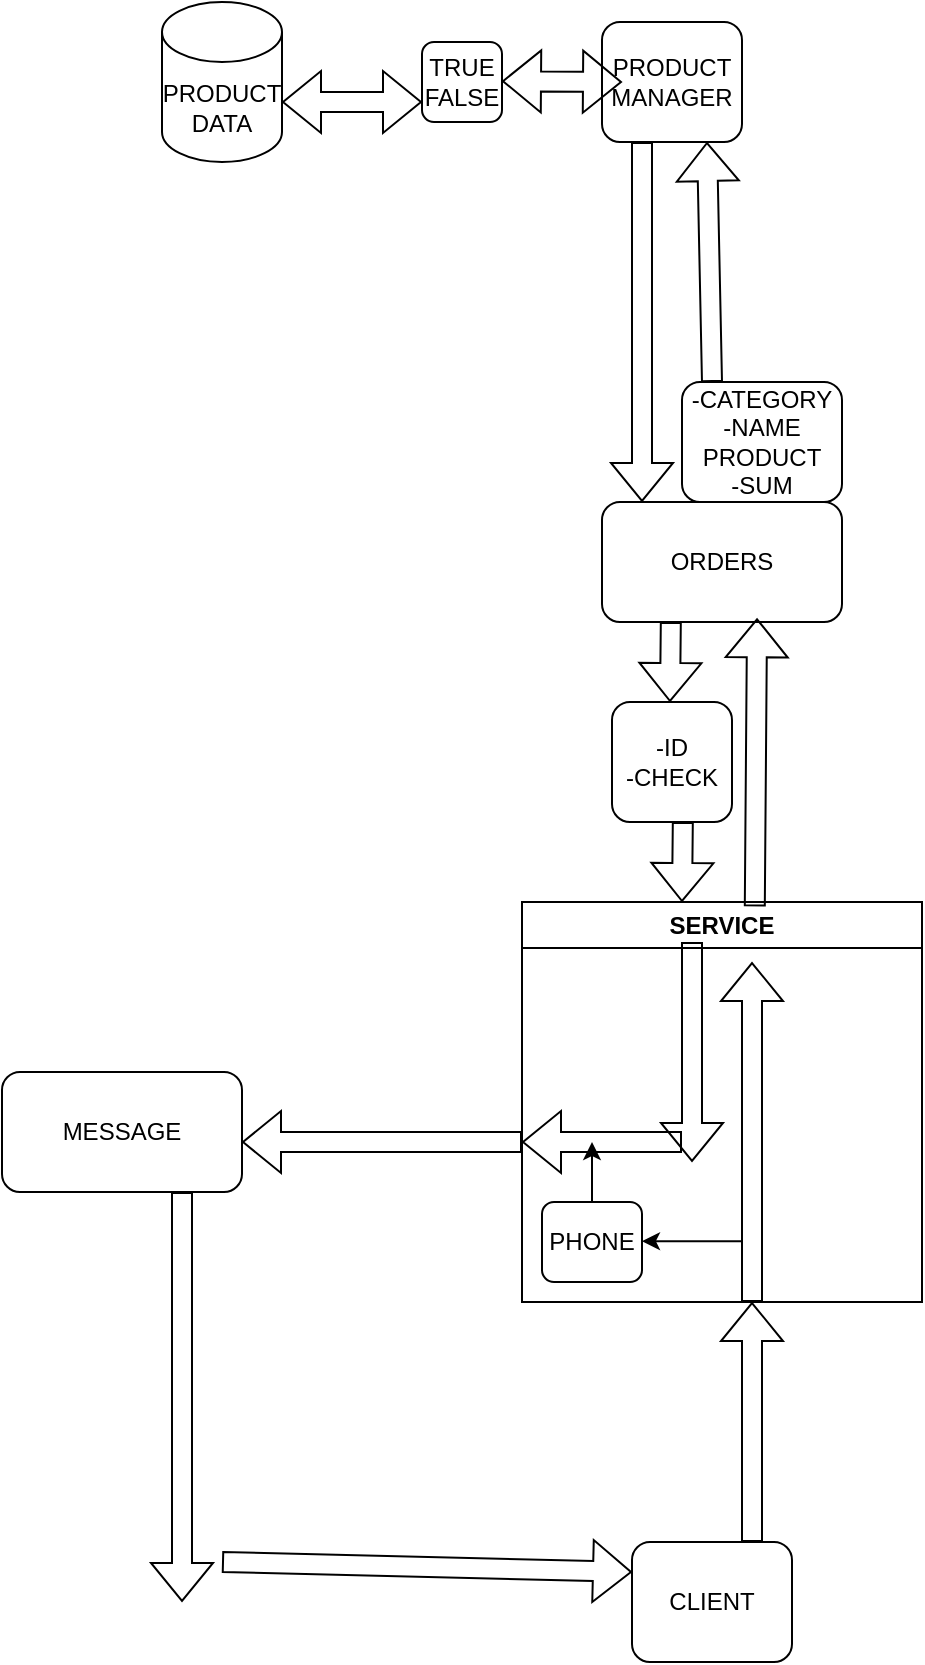<mxfile version="24.2.1" type="github">
  <diagram name="Страница — 1" id="QW4c46FoWPEvZzp0OGLk">
    <mxGraphModel dx="2073" dy="687" grid="1" gridSize="10" guides="1" tooltips="1" connect="1" arrows="1" fold="1" page="1" pageScale="1" pageWidth="827" pageHeight="1169" math="0" shadow="0">
      <root>
        <mxCell id="0" />
        <mxCell id="1" parent="0" />
        <mxCell id="4b4riIWPSLHSRYh8Ou8V-2" value="PRODUCT&lt;div&gt;DATA&lt;/div&gt;" style="shape=cylinder3;whiteSpace=wrap;html=1;boundedLbl=1;backgroundOutline=1;size=15;" vertex="1" parent="1">
          <mxGeometry x="20" y="20" width="60" height="80" as="geometry" />
        </mxCell>
        <mxCell id="4b4riIWPSLHSRYh8Ou8V-3" value="PRODUCT MANAGER" style="rounded=1;whiteSpace=wrap;html=1;" vertex="1" parent="1">
          <mxGeometry x="240" y="30" width="70" height="60" as="geometry" />
        </mxCell>
        <mxCell id="4b4riIWPSLHSRYh8Ou8V-4" value="CLIENT" style="rounded=1;whiteSpace=wrap;html=1;" vertex="1" parent="1">
          <mxGeometry x="255" y="790" width="80" height="60" as="geometry" />
        </mxCell>
        <mxCell id="4b4riIWPSLHSRYh8Ou8V-35" value="TRUE&lt;div&gt;FALSE&lt;/div&gt;" style="rounded=1;whiteSpace=wrap;html=1;" vertex="1" parent="1">
          <mxGeometry x="150" y="40" width="40" height="40" as="geometry" />
        </mxCell>
        <mxCell id="4b4riIWPSLHSRYh8Ou8V-36" value="" style="shape=flexArrow;endArrow=classic;startArrow=classic;html=1;rounded=0;" edge="1" parent="1">
          <mxGeometry width="100" height="100" relative="1" as="geometry">
            <mxPoint x="190" y="59.58" as="sourcePoint" />
            <mxPoint x="250" y="60" as="targetPoint" />
          </mxGeometry>
        </mxCell>
        <mxCell id="4b4riIWPSLHSRYh8Ou8V-37" value="" style="shape=flexArrow;endArrow=classic;startArrow=classic;html=1;rounded=0;entryX=0;entryY=0.75;entryDx=0;entryDy=0;" edge="1" target="4b4riIWPSLHSRYh8Ou8V-35" parent="1">
          <mxGeometry width="100" height="100" relative="1" as="geometry">
            <mxPoint x="80" y="70" as="sourcePoint" />
            <mxPoint x="150" y="30" as="targetPoint" />
          </mxGeometry>
        </mxCell>
        <mxCell id="4b4riIWPSLHSRYh8Ou8V-38" value="SERVICE" style="swimlane;whiteSpace=wrap;html=1;" vertex="1" parent="1">
          <mxGeometry x="200" y="470" width="200" height="200" as="geometry" />
        </mxCell>
        <mxCell id="4b4riIWPSLHSRYh8Ou8V-45" value="" style="shape=flexArrow;endArrow=classic;html=1;rounded=0;" edge="1" parent="4b4riIWPSLHSRYh8Ou8V-38">
          <mxGeometry width="50" height="50" relative="1" as="geometry">
            <mxPoint x="115" y="200" as="sourcePoint" />
            <mxPoint x="115" y="30" as="targetPoint" />
          </mxGeometry>
        </mxCell>
        <mxCell id="4b4riIWPSLHSRYh8Ou8V-44" value="" style="shape=flexArrow;endArrow=classic;html=1;rounded=0;" edge="1" parent="4b4riIWPSLHSRYh8Ou8V-38">
          <mxGeometry width="50" height="50" relative="1" as="geometry">
            <mxPoint x="85" y="20" as="sourcePoint" />
            <mxPoint x="85" y="130" as="targetPoint" />
          </mxGeometry>
        </mxCell>
        <mxCell id="4b4riIWPSLHSRYh8Ou8V-46" value="" style="shape=flexArrow;endArrow=classic;html=1;rounded=0;" edge="1" parent="4b4riIWPSLHSRYh8Ou8V-38">
          <mxGeometry width="50" height="50" relative="1" as="geometry">
            <mxPoint x="80" y="120" as="sourcePoint" />
            <mxPoint y="120" as="targetPoint" />
          </mxGeometry>
        </mxCell>
        <mxCell id="4b4riIWPSLHSRYh8Ou8V-62" style="edgeStyle=orthogonalEdgeStyle;rounded=0;orthogonalLoop=1;jettySize=auto;html=1;" edge="1" parent="4b4riIWPSLHSRYh8Ou8V-38" source="4b4riIWPSLHSRYh8Ou8V-59">
          <mxGeometry relative="1" as="geometry">
            <mxPoint x="35.0" y="120.0" as="targetPoint" />
          </mxGeometry>
        </mxCell>
        <mxCell id="4b4riIWPSLHSRYh8Ou8V-59" value="PHONE" style="rounded=1;whiteSpace=wrap;html=1;" vertex="1" parent="4b4riIWPSLHSRYh8Ou8V-38">
          <mxGeometry x="10" y="150" width="50" height="40" as="geometry" />
        </mxCell>
        <mxCell id="4b4riIWPSLHSRYh8Ou8V-61" value="" style="endArrow=classic;html=1;rounded=0;" edge="1" parent="4b4riIWPSLHSRYh8Ou8V-38">
          <mxGeometry width="50" height="50" relative="1" as="geometry">
            <mxPoint x="110" y="169.58" as="sourcePoint" />
            <mxPoint x="60" y="169.58" as="targetPoint" />
          </mxGeometry>
        </mxCell>
        <mxCell id="4b4riIWPSLHSRYh8Ou8V-43" value="" style="shape=flexArrow;endArrow=classic;html=1;rounded=0;" edge="1" parent="1">
          <mxGeometry width="50" height="50" relative="1" as="geometry">
            <mxPoint x="315" y="790" as="sourcePoint" />
            <mxPoint x="315" y="670" as="targetPoint" />
          </mxGeometry>
        </mxCell>
        <mxCell id="4b4riIWPSLHSRYh8Ou8V-47" value="-CATEGORY&lt;div&gt;-NAME PRODUCT&lt;/div&gt;&lt;div&gt;-SUM&lt;/div&gt;" style="rounded=1;whiteSpace=wrap;html=1;" vertex="1" parent="1">
          <mxGeometry x="280" y="210" width="80" height="60" as="geometry" />
        </mxCell>
        <mxCell id="4b4riIWPSLHSRYh8Ou8V-48" value="" style="shape=flexArrow;endArrow=classic;html=1;rounded=0;entryX=0.75;entryY=1;entryDx=0;entryDy=0;" edge="1" parent="1" target="4b4riIWPSLHSRYh8Ou8V-3">
          <mxGeometry width="50" height="50" relative="1" as="geometry">
            <mxPoint x="295" y="210" as="sourcePoint" />
            <mxPoint x="345" y="160" as="targetPoint" />
          </mxGeometry>
        </mxCell>
        <mxCell id="4b4riIWPSLHSRYh8Ou8V-49" value="" style="shape=flexArrow;endArrow=classic;html=1;rounded=0;" edge="1" parent="1">
          <mxGeometry width="50" height="50" relative="1" as="geometry">
            <mxPoint x="260" y="90" as="sourcePoint" />
            <mxPoint x="260" y="270" as="targetPoint" />
          </mxGeometry>
        </mxCell>
        <mxCell id="4b4riIWPSLHSRYh8Ou8V-51" value="ORDERS" style="rounded=1;whiteSpace=wrap;html=1;" vertex="1" parent="1">
          <mxGeometry x="240" y="270" width="120" height="60" as="geometry" />
        </mxCell>
        <mxCell id="4b4riIWPSLHSRYh8Ou8V-52" value="" style="shape=flexArrow;endArrow=classic;html=1;rounded=0;exitX=0.582;exitY=0.011;exitDx=0;exitDy=0;exitPerimeter=0;entryX=0.646;entryY=0.969;entryDx=0;entryDy=0;entryPerimeter=0;" edge="1" parent="1" source="4b4riIWPSLHSRYh8Ou8V-38" target="4b4riIWPSLHSRYh8Ou8V-51">
          <mxGeometry width="50" height="50" relative="1" as="geometry">
            <mxPoint x="319.41" y="460" as="sourcePoint" />
            <mxPoint x="319.41" y="400" as="targetPoint" />
          </mxGeometry>
        </mxCell>
        <mxCell id="4b4riIWPSLHSRYh8Ou8V-54" value="-ID&lt;div&gt;-CHECK&lt;/div&gt;" style="rounded=1;whiteSpace=wrap;html=1;" vertex="1" parent="1">
          <mxGeometry x="245" y="370" width="60" height="60" as="geometry" />
        </mxCell>
        <mxCell id="4b4riIWPSLHSRYh8Ou8V-55" value="" style="shape=flexArrow;endArrow=classic;html=1;rounded=0;" edge="1" parent="1">
          <mxGeometry width="50" height="50" relative="1" as="geometry">
            <mxPoint x="274.41" y="330" as="sourcePoint" />
            <mxPoint x="274" y="370" as="targetPoint" />
          </mxGeometry>
        </mxCell>
        <mxCell id="4b4riIWPSLHSRYh8Ou8V-56" value="" style="shape=flexArrow;endArrow=classic;html=1;rounded=0;" edge="1" parent="1">
          <mxGeometry width="50" height="50" relative="1" as="geometry">
            <mxPoint x="280.41" y="430" as="sourcePoint" />
            <mxPoint x="280" y="470" as="targetPoint" />
          </mxGeometry>
        </mxCell>
        <mxCell id="4b4riIWPSLHSRYh8Ou8V-57" value="MESSAGE" style="rounded=1;whiteSpace=wrap;html=1;" vertex="1" parent="1">
          <mxGeometry x="-60" y="555" width="120" height="60" as="geometry" />
        </mxCell>
        <mxCell id="4b4riIWPSLHSRYh8Ou8V-63" value="" style="shape=flexArrow;endArrow=classic;html=1;rounded=0;" edge="1" parent="1">
          <mxGeometry width="50" height="50" relative="1" as="geometry">
            <mxPoint x="200" y="590" as="sourcePoint" />
            <mxPoint x="60" y="590" as="targetPoint" />
          </mxGeometry>
        </mxCell>
        <mxCell id="4b4riIWPSLHSRYh8Ou8V-64" value="" style="shape=flexArrow;endArrow=classic;html=1;rounded=0;exitX=0.75;exitY=1;exitDx=0;exitDy=0;" edge="1" parent="1" source="4b4riIWPSLHSRYh8Ou8V-57">
          <mxGeometry width="50" height="50" relative="1" as="geometry">
            <mxPoint x="-20" y="790" as="sourcePoint" />
            <mxPoint x="30" y="820" as="targetPoint" />
          </mxGeometry>
        </mxCell>
        <mxCell id="4b4riIWPSLHSRYh8Ou8V-65" value="" style="shape=flexArrow;endArrow=classic;html=1;rounded=0;entryX=0;entryY=0.25;entryDx=0;entryDy=0;" edge="1" parent="1" target="4b4riIWPSLHSRYh8Ou8V-4">
          <mxGeometry width="50" height="50" relative="1" as="geometry">
            <mxPoint x="50" y="800" as="sourcePoint" />
            <mxPoint x="150" y="800" as="targetPoint" />
          </mxGeometry>
        </mxCell>
      </root>
    </mxGraphModel>
  </diagram>
</mxfile>
